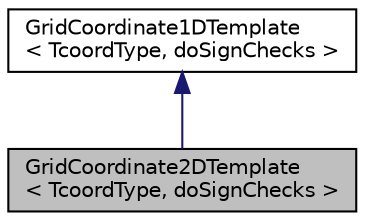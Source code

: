 digraph "GridCoordinate2DTemplate&lt; TcoordType, doSignChecks &gt;"
{
  edge [fontname="Helvetica",fontsize="10",labelfontname="Helvetica",labelfontsize="10"];
  node [fontname="Helvetica",fontsize="10",shape=record];
  Node1 [label="GridCoordinate2DTemplate\l\< TcoordType, doSignChecks \>",height=0.2,width=0.4,color="black", fillcolor="grey75", style="filled", fontcolor="black"];
  Node2 -> Node1 [dir="back",color="midnightblue",fontsize="10",style="solid",fontname="Helvetica"];
  Node2 [label="GridCoordinate1DTemplate\l\< TcoordType, doSignChecks \>",height=0.2,width=0.4,color="black", fillcolor="white", style="filled",URL="$classGridCoordinate1DTemplate.html"];
}
